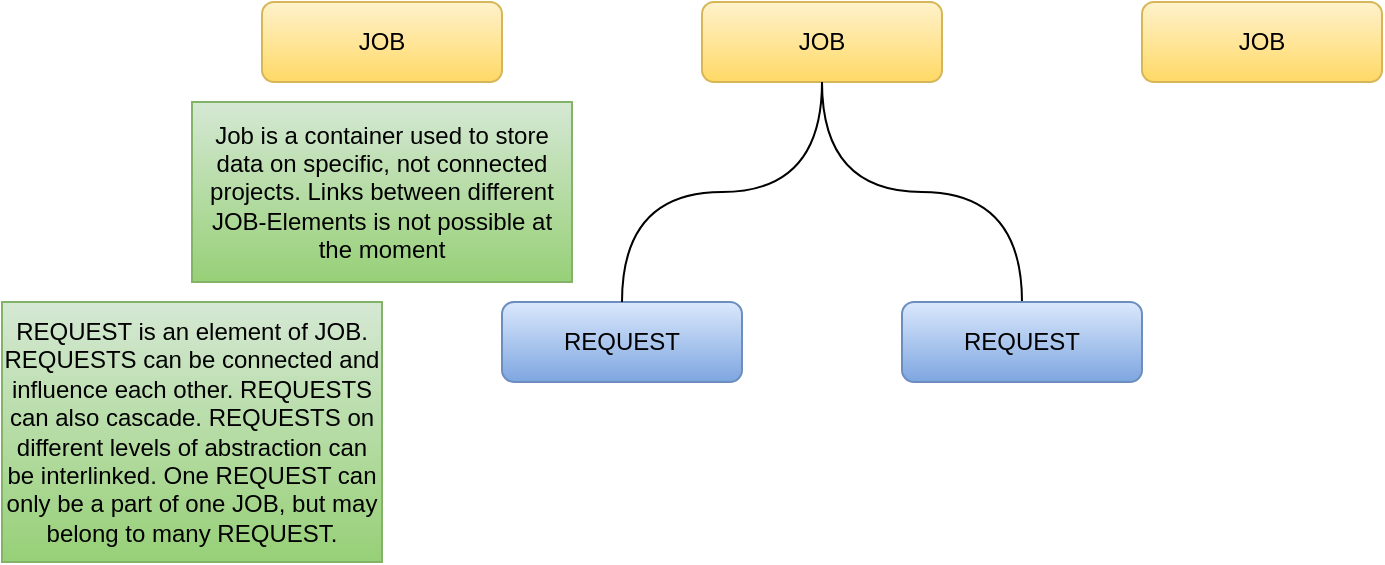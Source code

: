 <mxfile version="28.0.7">
  <diagram name="Page-1" id="LWjvErvOmaFQDJud9fTO">
    <mxGraphModel dx="1001" dy="547" grid="1" gridSize="10" guides="1" tooltips="1" connect="1" arrows="1" fold="1" page="1" pageScale="1" pageWidth="850" pageHeight="1100" math="0" shadow="0">
      <root>
        <mxCell id="0" />
        <mxCell id="1" parent="0" />
        <mxCell id="LL36ijI9YIH7sUz_ETvz-10" value="" style="edgeStyle=orthogonalEdgeStyle;rounded=0;orthogonalLoop=1;jettySize=auto;html=1;curved=1;endArrow=none;endFill=0;exitX=0.5;exitY=1;exitDx=0;exitDy=0;entryX=0.5;entryY=0;entryDx=0;entryDy=0;" edge="1" parent="1" source="LL36ijI9YIH7sUz_ETvz-1" target="LL36ijI9YIH7sUz_ETvz-12">
          <mxGeometry relative="1" as="geometry">
            <mxPoint x="485" y="200" as="targetPoint" />
          </mxGeometry>
        </mxCell>
        <mxCell id="LL36ijI9YIH7sUz_ETvz-1" value="JOB" style="rounded=1;whiteSpace=wrap;html=1;fillColor=#fff2cc;strokeColor=#d6b656;gradientColor=#ffd966;" vertex="1" parent="1">
          <mxGeometry x="360" y="60" width="120" height="40" as="geometry" />
        </mxCell>
        <mxCell id="LL36ijI9YIH7sUz_ETvz-2" value="JOB" style="rounded=1;whiteSpace=wrap;html=1;fillColor=#fff2cc;strokeColor=#d6b656;gradientColor=#ffd966;" vertex="1" parent="1">
          <mxGeometry x="580" y="60" width="120" height="40" as="geometry" />
        </mxCell>
        <mxCell id="LL36ijI9YIH7sUz_ETvz-4" value="JOB" style="rounded=1;whiteSpace=wrap;html=1;fillColor=#fff2cc;strokeColor=#d6b656;gradientColor=#ffd966;" vertex="1" parent="1">
          <mxGeometry x="140" y="60" width="120" height="40" as="geometry" />
        </mxCell>
        <mxCell id="LL36ijI9YIH7sUz_ETvz-6" value="Job is a container used to store data on specific, not connected projects. Links between different JOB-Elements is not possible at the moment" style="rounded=0;whiteSpace=wrap;html=1;fillColor=#d5e8d4;gradientColor=#97d077;strokeColor=#82b366;" vertex="1" parent="1">
          <mxGeometry x="105" y="110" width="190" height="90" as="geometry" />
        </mxCell>
        <mxCell id="LL36ijI9YIH7sUz_ETvz-8" value="REQUEST" style="rounded=1;whiteSpace=wrap;html=1;fillColor=#dae8fc;gradientColor=#7ea6e0;strokeColor=#6c8ebf;" vertex="1" parent="1">
          <mxGeometry x="260" y="210" width="120" height="40" as="geometry" />
        </mxCell>
        <mxCell id="LL36ijI9YIH7sUz_ETvz-11" value="" style="edgeStyle=orthogonalEdgeStyle;rounded=0;orthogonalLoop=1;jettySize=auto;html=1;curved=1;endArrow=none;endFill=0;exitX=0.5;exitY=1;exitDx=0;exitDy=0;entryX=0.5;entryY=0;entryDx=0;entryDy=0;" edge="1" parent="1" source="LL36ijI9YIH7sUz_ETvz-1" target="LL36ijI9YIH7sUz_ETvz-8">
          <mxGeometry relative="1" as="geometry">
            <mxPoint x="430" y="110" as="sourcePoint" />
            <mxPoint x="495" y="210" as="targetPoint" />
          </mxGeometry>
        </mxCell>
        <mxCell id="LL36ijI9YIH7sUz_ETvz-12" value="REQUEST" style="rounded=1;whiteSpace=wrap;html=1;fillColor=#dae8fc;gradientColor=#7ea6e0;strokeColor=#6c8ebf;" vertex="1" parent="1">
          <mxGeometry x="460" y="210" width="120" height="40" as="geometry" />
        </mxCell>
        <mxCell id="LL36ijI9YIH7sUz_ETvz-14" value="REQUEST is an element of JOB. REQUESTS can be connected and influence each other. REQUESTS can also cascade. REQUESTS on different levels of abstraction can be interlinked. One REQUEST can only be a part of one JOB, but may belong to many REQUEST." style="rounded=0;whiteSpace=wrap;html=1;fillColor=#d5e8d4;gradientColor=#97d077;strokeColor=#82b366;" vertex="1" parent="1">
          <mxGeometry x="10" y="210" width="190" height="130" as="geometry" />
        </mxCell>
      </root>
    </mxGraphModel>
  </diagram>
</mxfile>
